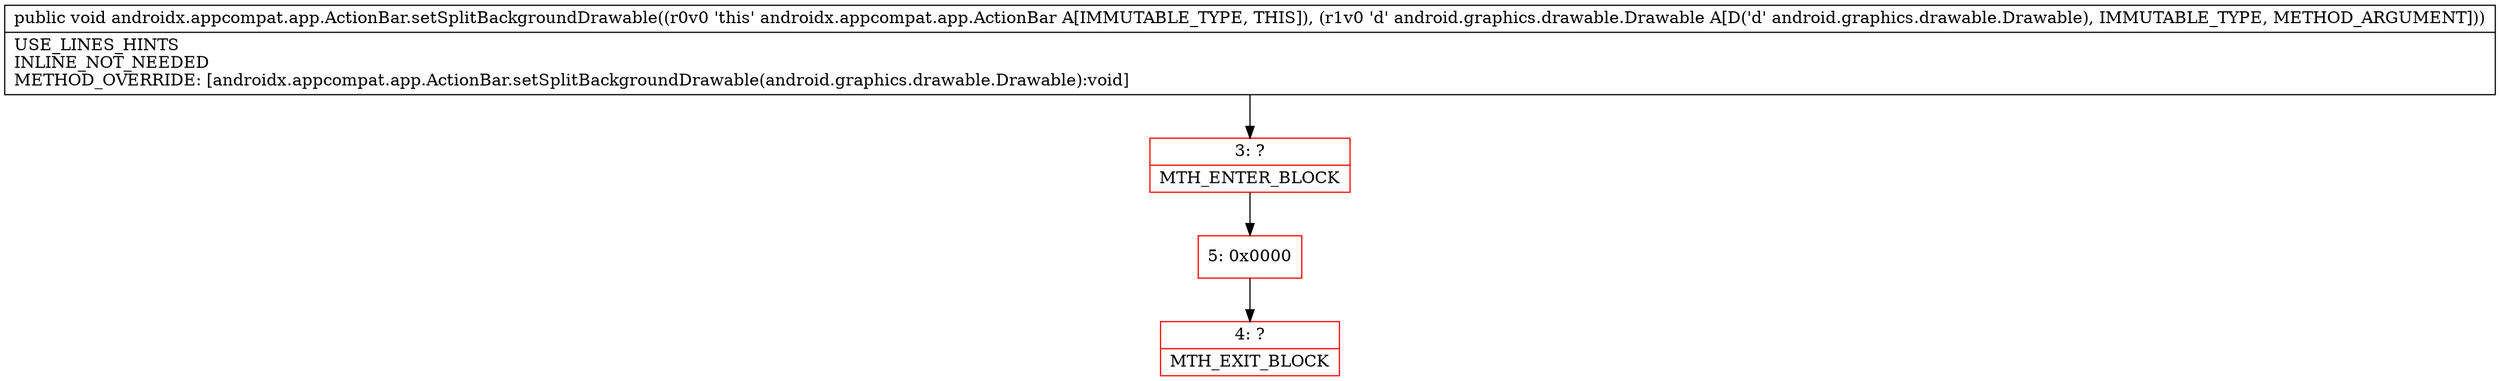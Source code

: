 digraph "CFG forandroidx.appcompat.app.ActionBar.setSplitBackgroundDrawable(Landroid\/graphics\/drawable\/Drawable;)V" {
subgraph cluster_Region_309315481 {
label = "R(0)";
node [shape=record,color=blue];
}
Node_3 [shape=record,color=red,label="{3\:\ ?|MTH_ENTER_BLOCK\l}"];
Node_5 [shape=record,color=red,label="{5\:\ 0x0000}"];
Node_4 [shape=record,color=red,label="{4\:\ ?|MTH_EXIT_BLOCK\l}"];
MethodNode[shape=record,label="{public void androidx.appcompat.app.ActionBar.setSplitBackgroundDrawable((r0v0 'this' androidx.appcompat.app.ActionBar A[IMMUTABLE_TYPE, THIS]), (r1v0 'd' android.graphics.drawable.Drawable A[D('d' android.graphics.drawable.Drawable), IMMUTABLE_TYPE, METHOD_ARGUMENT]))  | USE_LINES_HINTS\lINLINE_NOT_NEEDED\lMETHOD_OVERRIDE: [androidx.appcompat.app.ActionBar.setSplitBackgroundDrawable(android.graphics.drawable.Drawable):void]\l}"];
MethodNode -> Node_3;Node_3 -> Node_5;
Node_5 -> Node_4;
}

